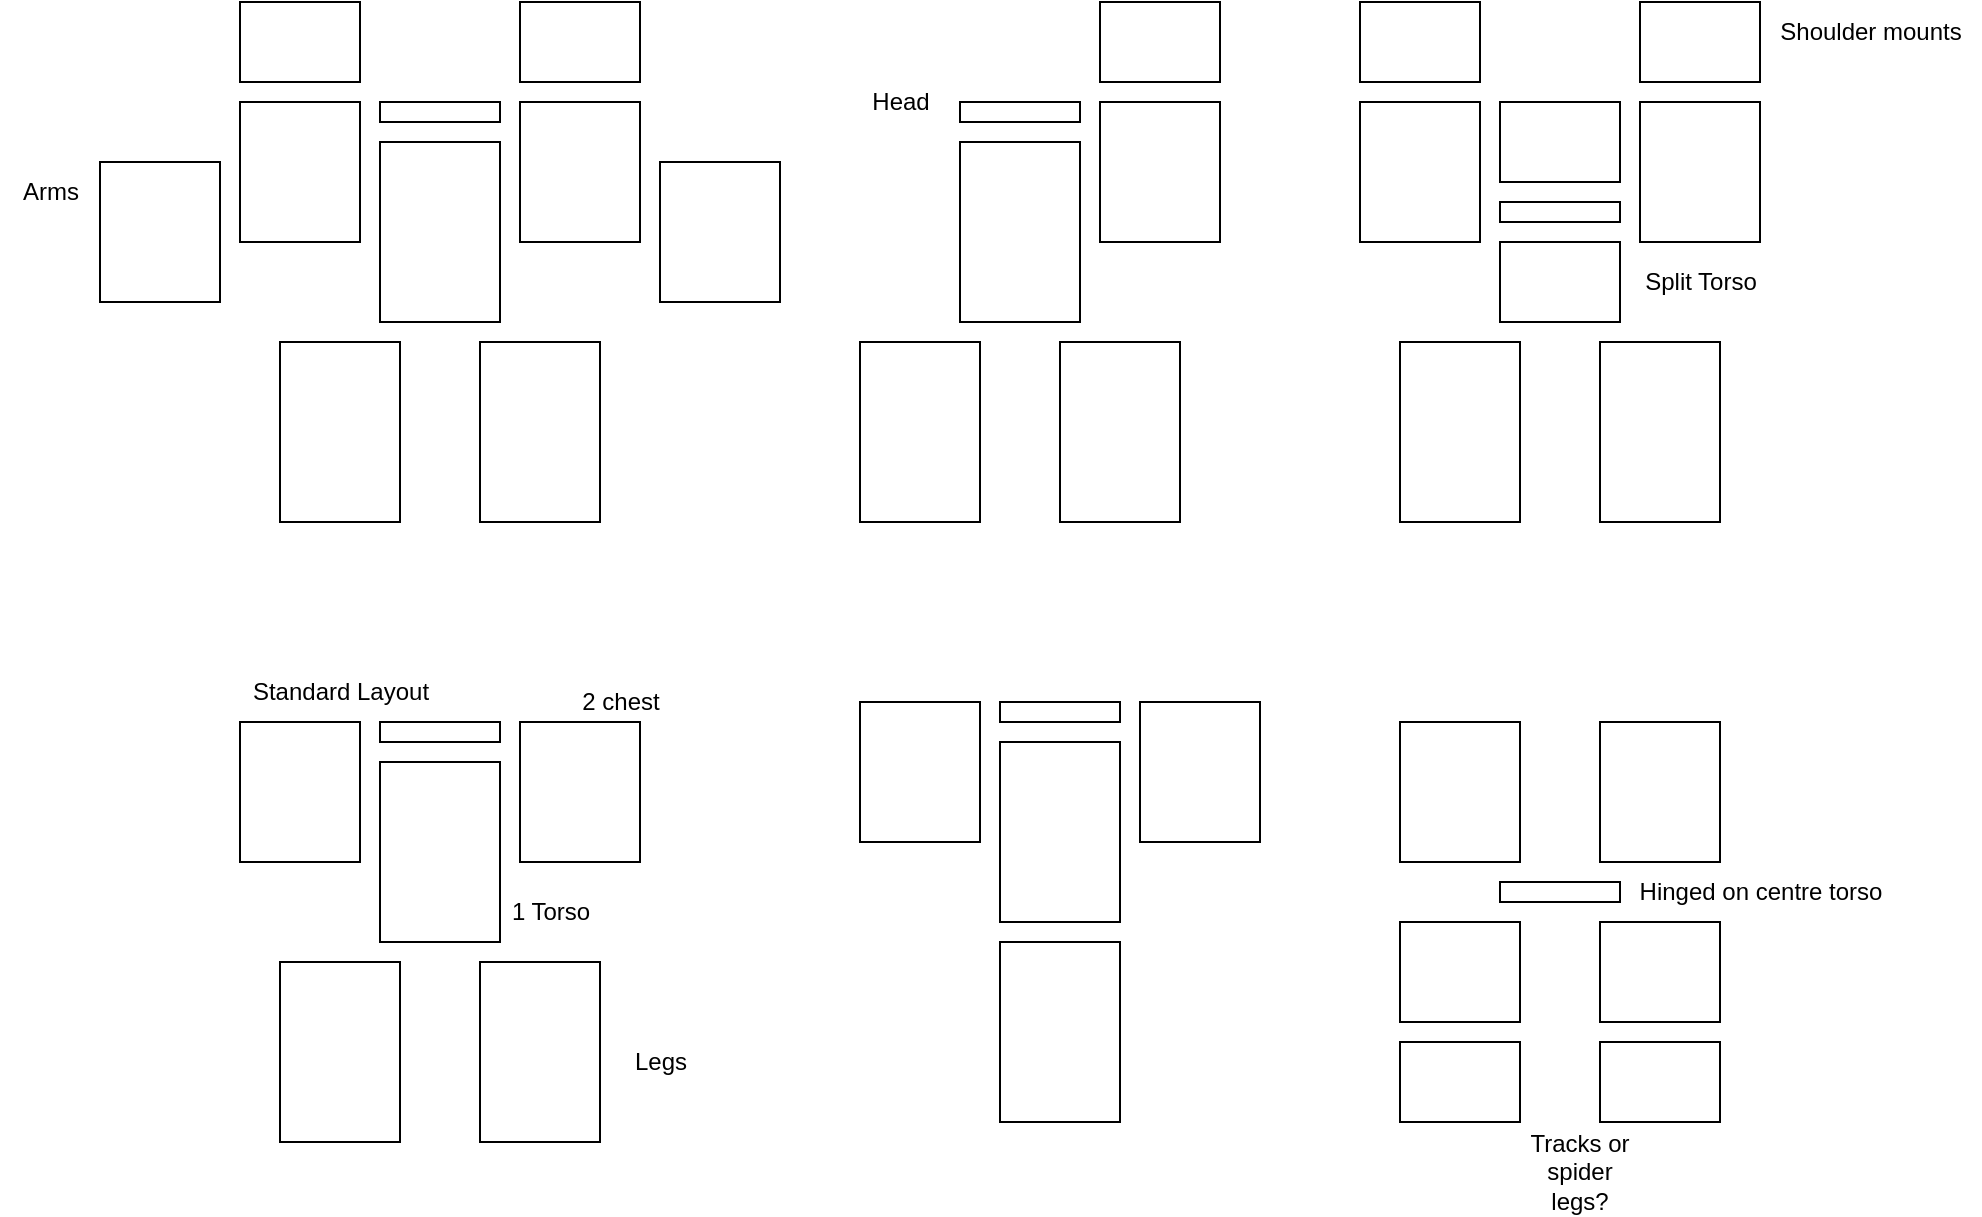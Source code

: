 <mxfile version="20.4.1" type="device"><diagram id="L_4MpTXpYnAp_qdGw0Af" name="Page-1"><mxGraphModel dx="1422" dy="762" grid="1" gridSize="10" guides="1" tooltips="1" connect="1" arrows="1" fold="1" page="1" pageScale="1" pageWidth="827" pageHeight="1169" math="0" shadow="0"><root><mxCell id="0"/><mxCell id="1" parent="0"/><mxCell id="gd-fQC1OIYicoQbvdY4p-1" value="" style="rounded=0;whiteSpace=wrap;html=1;" vertex="1" parent="1"><mxGeometry x="270" y="300" width="60" height="90" as="geometry"/></mxCell><mxCell id="gd-fQC1OIYicoQbvdY4p-2" value="" style="rounded=0;whiteSpace=wrap;html=1;" vertex="1" parent="1"><mxGeometry x="370" y="300" width="60" height="90" as="geometry"/></mxCell><mxCell id="gd-fQC1OIYicoQbvdY4p-3" value="" style="rounded=0;whiteSpace=wrap;html=1;" vertex="1" parent="1"><mxGeometry x="320" y="200" width="60" height="90" as="geometry"/></mxCell><mxCell id="gd-fQC1OIYicoQbvdY4p-4" value="" style="rounded=0;whiteSpace=wrap;html=1;" vertex="1" parent="1"><mxGeometry x="390" y="180" width="60" height="70" as="geometry"/></mxCell><mxCell id="gd-fQC1OIYicoQbvdY4p-5" value="" style="rounded=0;whiteSpace=wrap;html=1;" vertex="1" parent="1"><mxGeometry x="250" y="180" width="60" height="70" as="geometry"/></mxCell><mxCell id="gd-fQC1OIYicoQbvdY4p-6" value="" style="rounded=0;whiteSpace=wrap;html=1;" vertex="1" parent="1"><mxGeometry x="180" y="210" width="60" height="70" as="geometry"/></mxCell><mxCell id="gd-fQC1OIYicoQbvdY4p-7" value="" style="rounded=0;whiteSpace=wrap;html=1;" vertex="1" parent="1"><mxGeometry x="460" y="210" width="60" height="70" as="geometry"/></mxCell><mxCell id="gd-fQC1OIYicoQbvdY4p-8" value="" style="rounded=0;whiteSpace=wrap;html=1;" vertex="1" parent="1"><mxGeometry x="390" y="130" width="60" height="40" as="geometry"/></mxCell><mxCell id="gd-fQC1OIYicoQbvdY4p-9" value="" style="rounded=0;whiteSpace=wrap;html=1;" vertex="1" parent="1"><mxGeometry x="250" y="130" width="60" height="40" as="geometry"/></mxCell><mxCell id="gd-fQC1OIYicoQbvdY4p-10" value="" style="rounded=0;whiteSpace=wrap;html=1;" vertex="1" parent="1"><mxGeometry x="320" y="180" width="60" height="10" as="geometry"/></mxCell><mxCell id="gd-fQC1OIYicoQbvdY4p-11" value="" style="rounded=0;whiteSpace=wrap;html=1;" vertex="1" parent="1"><mxGeometry x="560" y="300" width="60" height="90" as="geometry"/></mxCell><mxCell id="gd-fQC1OIYicoQbvdY4p-12" value="" style="rounded=0;whiteSpace=wrap;html=1;" vertex="1" parent="1"><mxGeometry x="660" y="300" width="60" height="90" as="geometry"/></mxCell><mxCell id="gd-fQC1OIYicoQbvdY4p-13" value="" style="rounded=0;whiteSpace=wrap;html=1;" vertex="1" parent="1"><mxGeometry x="610" y="200" width="60" height="90" as="geometry"/></mxCell><mxCell id="gd-fQC1OIYicoQbvdY4p-14" value="" style="rounded=0;whiteSpace=wrap;html=1;" vertex="1" parent="1"><mxGeometry x="680" y="180" width="60" height="70" as="geometry"/></mxCell><mxCell id="gd-fQC1OIYicoQbvdY4p-18" value="" style="rounded=0;whiteSpace=wrap;html=1;" vertex="1" parent="1"><mxGeometry x="680" y="130" width="60" height="40" as="geometry"/></mxCell><mxCell id="gd-fQC1OIYicoQbvdY4p-20" value="" style="rounded=0;whiteSpace=wrap;html=1;" vertex="1" parent="1"><mxGeometry x="610" y="180" width="60" height="10" as="geometry"/></mxCell><mxCell id="gd-fQC1OIYicoQbvdY4p-21" value="" style="rounded=0;whiteSpace=wrap;html=1;" vertex="1" parent="1"><mxGeometry x="830" y="300" width="60" height="90" as="geometry"/></mxCell><mxCell id="gd-fQC1OIYicoQbvdY4p-22" value="" style="rounded=0;whiteSpace=wrap;html=1;" vertex="1" parent="1"><mxGeometry x="930" y="300" width="60" height="90" as="geometry"/></mxCell><mxCell id="gd-fQC1OIYicoQbvdY4p-23" value="" style="rounded=0;whiteSpace=wrap;html=1;" vertex="1" parent="1"><mxGeometry x="880" y="250" width="60" height="40" as="geometry"/></mxCell><mxCell id="gd-fQC1OIYicoQbvdY4p-24" value="" style="rounded=0;whiteSpace=wrap;html=1;" vertex="1" parent="1"><mxGeometry x="950" y="180" width="60" height="70" as="geometry"/></mxCell><mxCell id="gd-fQC1OIYicoQbvdY4p-25" value="" style="rounded=0;whiteSpace=wrap;html=1;" vertex="1" parent="1"><mxGeometry x="950" y="130" width="60" height="40" as="geometry"/></mxCell><mxCell id="gd-fQC1OIYicoQbvdY4p-26" value="" style="rounded=0;whiteSpace=wrap;html=1;" vertex="1" parent="1"><mxGeometry x="880" y="230" width="60" height="10" as="geometry"/></mxCell><mxCell id="gd-fQC1OIYicoQbvdY4p-29" value="" style="rounded=0;whiteSpace=wrap;html=1;" vertex="1" parent="1"><mxGeometry x="880" y="180" width="60" height="40" as="geometry"/></mxCell><mxCell id="gd-fQC1OIYicoQbvdY4p-30" value="" style="rounded=0;whiteSpace=wrap;html=1;" vertex="1" parent="1"><mxGeometry x="810" y="180" width="60" height="70" as="geometry"/></mxCell><mxCell id="gd-fQC1OIYicoQbvdY4p-31" value="" style="rounded=0;whiteSpace=wrap;html=1;" vertex="1" parent="1"><mxGeometry x="810" y="130" width="60" height="40" as="geometry"/></mxCell><mxCell id="gd-fQC1OIYicoQbvdY4p-32" value="" style="rounded=0;whiteSpace=wrap;html=1;" vertex="1" parent="1"><mxGeometry x="270" y="610" width="60" height="90" as="geometry"/></mxCell><mxCell id="gd-fQC1OIYicoQbvdY4p-33" value="" style="rounded=0;whiteSpace=wrap;html=1;" vertex="1" parent="1"><mxGeometry x="370" y="610" width="60" height="90" as="geometry"/></mxCell><mxCell id="gd-fQC1OIYicoQbvdY4p-34" value="" style="rounded=0;whiteSpace=wrap;html=1;" vertex="1" parent="1"><mxGeometry x="320" y="510" width="60" height="90" as="geometry"/></mxCell><mxCell id="gd-fQC1OIYicoQbvdY4p-35" value="" style="rounded=0;whiteSpace=wrap;html=1;" vertex="1" parent="1"><mxGeometry x="390" y="490" width="60" height="70" as="geometry"/></mxCell><mxCell id="gd-fQC1OIYicoQbvdY4p-37" value="" style="rounded=0;whiteSpace=wrap;html=1;" vertex="1" parent="1"><mxGeometry x="320" y="490" width="60" height="10" as="geometry"/></mxCell><mxCell id="gd-fQC1OIYicoQbvdY4p-38" value="" style="rounded=0;whiteSpace=wrap;html=1;" vertex="1" parent="1"><mxGeometry x="250" y="490" width="60" height="70" as="geometry"/></mxCell><mxCell id="gd-fQC1OIYicoQbvdY4p-39" value="" style="rounded=0;whiteSpace=wrap;html=1;" vertex="1" parent="1"><mxGeometry x="630" y="600" width="60" height="90" as="geometry"/></mxCell><mxCell id="gd-fQC1OIYicoQbvdY4p-41" value="" style="rounded=0;whiteSpace=wrap;html=1;" vertex="1" parent="1"><mxGeometry x="630" y="500" width="60" height="90" as="geometry"/></mxCell><mxCell id="gd-fQC1OIYicoQbvdY4p-42" value="" style="rounded=0;whiteSpace=wrap;html=1;" vertex="1" parent="1"><mxGeometry x="700" y="480" width="60" height="70" as="geometry"/></mxCell><mxCell id="gd-fQC1OIYicoQbvdY4p-43" value="" style="rounded=0;whiteSpace=wrap;html=1;" vertex="1" parent="1"><mxGeometry x="630" y="480" width="60" height="10" as="geometry"/></mxCell><mxCell id="gd-fQC1OIYicoQbvdY4p-44" value="" style="rounded=0;whiteSpace=wrap;html=1;" vertex="1" parent="1"><mxGeometry x="560" y="480" width="60" height="70" as="geometry"/></mxCell><mxCell id="gd-fQC1OIYicoQbvdY4p-45" value="" style="rounded=0;whiteSpace=wrap;html=1;" vertex="1" parent="1"><mxGeometry x="830" y="650" width="60" height="40" as="geometry"/></mxCell><mxCell id="gd-fQC1OIYicoQbvdY4p-46" value="" style="rounded=0;whiteSpace=wrap;html=1;" vertex="1" parent="1"><mxGeometry x="930" y="650" width="60" height="40" as="geometry"/></mxCell><mxCell id="gd-fQC1OIYicoQbvdY4p-47" value="" style="rounded=0;whiteSpace=wrap;html=1;" vertex="1" parent="1"><mxGeometry x="930" y="590" width="60" height="50" as="geometry"/></mxCell><mxCell id="gd-fQC1OIYicoQbvdY4p-48" value="" style="rounded=0;whiteSpace=wrap;html=1;" vertex="1" parent="1"><mxGeometry x="930" y="490" width="60" height="70" as="geometry"/></mxCell><mxCell id="gd-fQC1OIYicoQbvdY4p-49" value="" style="rounded=0;whiteSpace=wrap;html=1;" vertex="1" parent="1"><mxGeometry x="880" y="570" width="60" height="10" as="geometry"/></mxCell><mxCell id="gd-fQC1OIYicoQbvdY4p-50" value="" style="rounded=0;whiteSpace=wrap;html=1;" vertex="1" parent="1"><mxGeometry x="830" y="490" width="60" height="70" as="geometry"/></mxCell><mxCell id="gd-fQC1OIYicoQbvdY4p-51" value="" style="rounded=0;whiteSpace=wrap;html=1;" vertex="1" parent="1"><mxGeometry x="830" y="590" width="60" height="50" as="geometry"/></mxCell><mxCell id="gd-fQC1OIYicoQbvdY4p-54" value="Tracks or spider legs?" style="text;html=1;strokeColor=none;fillColor=none;align=center;verticalAlign=middle;whiteSpace=wrap;rounded=0;" vertex="1" parent="1"><mxGeometry x="890" y="700" width="60" height="30" as="geometry"/></mxCell><mxCell id="gd-fQC1OIYicoQbvdY4p-55" value="Hinged on centre torso" style="text;html=1;align=center;verticalAlign=middle;resizable=0;points=[];autosize=1;strokeColor=none;fillColor=none;" vertex="1" parent="1"><mxGeometry x="940" y="560" width="140" height="30" as="geometry"/></mxCell><mxCell id="gd-fQC1OIYicoQbvdY4p-56" value="Standard Layout" style="text;html=1;align=center;verticalAlign=middle;resizable=0;points=[];autosize=1;strokeColor=none;fillColor=none;" vertex="1" parent="1"><mxGeometry x="245" y="460" width="110" height="30" as="geometry"/></mxCell><mxCell id="gd-fQC1OIYicoQbvdY4p-57" value="Legs" style="text;html=1;align=center;verticalAlign=middle;resizable=0;points=[];autosize=1;strokeColor=none;fillColor=none;" vertex="1" parent="1"><mxGeometry x="435" y="645" width="50" height="30" as="geometry"/></mxCell><mxCell id="gd-fQC1OIYicoQbvdY4p-58" value="1 Torso" style="text;html=1;align=center;verticalAlign=middle;resizable=0;points=[];autosize=1;strokeColor=none;fillColor=none;" vertex="1" parent="1"><mxGeometry x="375" y="570" width="60" height="30" as="geometry"/></mxCell><mxCell id="gd-fQC1OIYicoQbvdY4p-59" value="2 chest" style="text;html=1;align=center;verticalAlign=middle;resizable=0;points=[];autosize=1;strokeColor=none;fillColor=none;" vertex="1" parent="1"><mxGeometry x="410" y="465" width="60" height="30" as="geometry"/></mxCell><mxCell id="gd-fQC1OIYicoQbvdY4p-60" value="Shoulder mounts" style="text;html=1;align=center;verticalAlign=middle;resizable=0;points=[];autosize=1;strokeColor=none;fillColor=none;" vertex="1" parent="1"><mxGeometry x="1010" y="130" width="110" height="30" as="geometry"/></mxCell><mxCell id="gd-fQC1OIYicoQbvdY4p-61" value="Split Torso" style="text;html=1;align=center;verticalAlign=middle;resizable=0;points=[];autosize=1;strokeColor=none;fillColor=none;" vertex="1" parent="1"><mxGeometry x="940" y="255" width="80" height="30" as="geometry"/></mxCell><mxCell id="gd-fQC1OIYicoQbvdY4p-62" value="Arms" style="text;html=1;align=center;verticalAlign=middle;resizable=0;points=[];autosize=1;strokeColor=none;fillColor=none;" vertex="1" parent="1"><mxGeometry x="130" y="210" width="50" height="30" as="geometry"/></mxCell><mxCell id="gd-fQC1OIYicoQbvdY4p-63" value="Head" style="text;html=1;align=center;verticalAlign=middle;resizable=0;points=[];autosize=1;strokeColor=none;fillColor=none;" vertex="1" parent="1"><mxGeometry x="555" y="165" width="50" height="30" as="geometry"/></mxCell></root></mxGraphModel></diagram></mxfile>